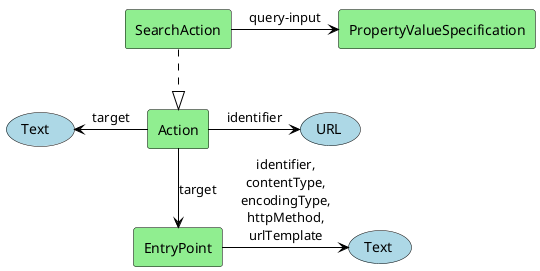 @startuml

!define Class agent
!define Property usecase

skinparam Property {
BackgroundColor LightBlue
BorderColor Black
  ArrowColor Black
  linetype Ortho
}

skinparam Class {
BackgroundColor LightGreen
BorderColor Black
ArrowColor Black
linetype Ortho
}


Class Action
Class SearchAction
Class EntryPoint
Class PropertyValueSpecification

' using blanks inside () creates separate objects

SearchAction .down.|> Action

Action -down-> EntryPoint : "target"

Action -left-> (Text ) : "target"

Action -right-> (URL) : "identifier"

EntryPoint -right-> (Text) : "identifier,\ncontentType,\nencodingType,\nhttpMethod,\nurlTemplate"

SearchAction -right-> PropertyValueSpecification : "query-input"






@enduml